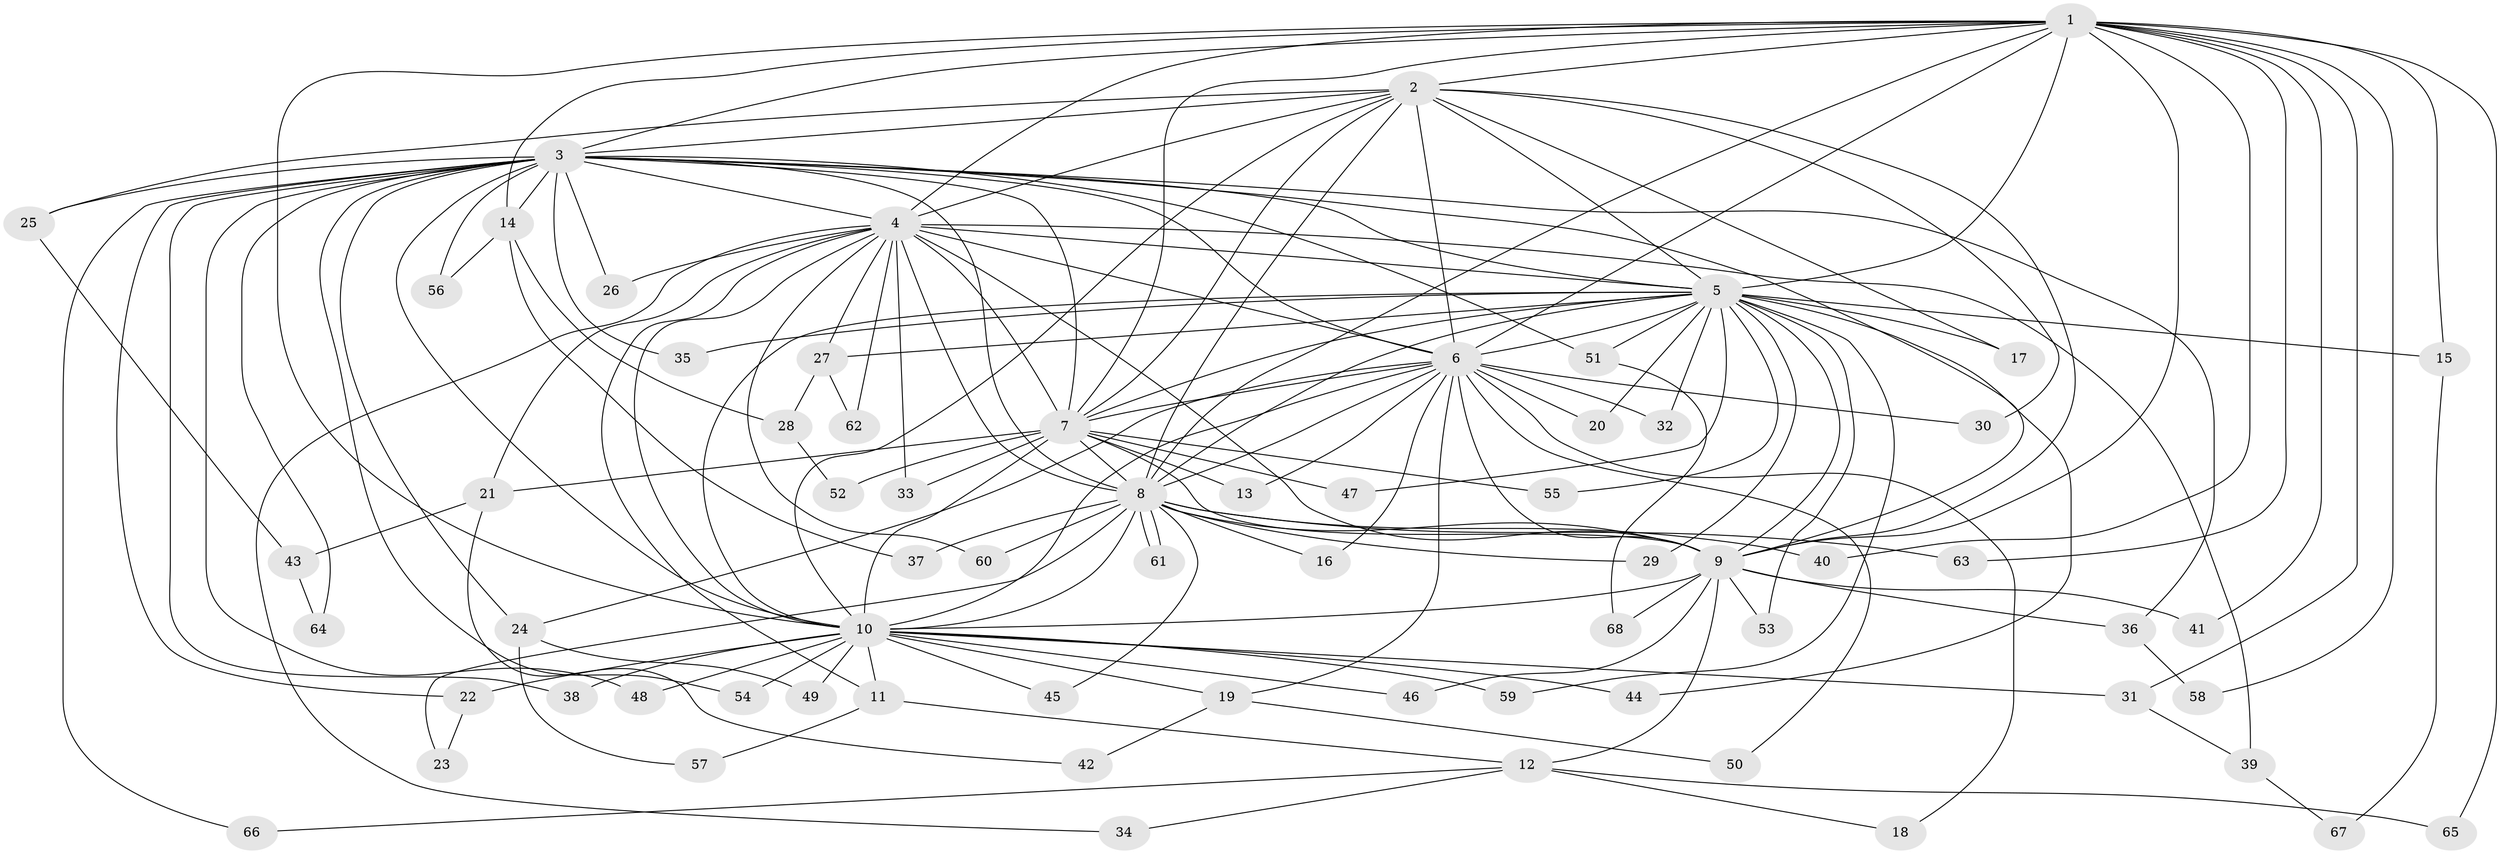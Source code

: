 // coarse degree distribution, {14: 0.037037037037037035, 12: 0.1111111111111111, 17: 0.037037037037037035, 8: 0.037037037037037035, 15: 0.037037037037037035, 10: 0.037037037037037035, 5: 0.037037037037037035, 4: 0.1111111111111111, 3: 0.18518518518518517, 2: 0.2962962962962963, 1: 0.07407407407407407}
// Generated by graph-tools (version 1.1) at 2025/17/03/04/25 18:17:46]
// undirected, 68 vertices, 161 edges
graph export_dot {
graph [start="1"]
  node [color=gray90,style=filled];
  1;
  2;
  3;
  4;
  5;
  6;
  7;
  8;
  9;
  10;
  11;
  12;
  13;
  14;
  15;
  16;
  17;
  18;
  19;
  20;
  21;
  22;
  23;
  24;
  25;
  26;
  27;
  28;
  29;
  30;
  31;
  32;
  33;
  34;
  35;
  36;
  37;
  38;
  39;
  40;
  41;
  42;
  43;
  44;
  45;
  46;
  47;
  48;
  49;
  50;
  51;
  52;
  53;
  54;
  55;
  56;
  57;
  58;
  59;
  60;
  61;
  62;
  63;
  64;
  65;
  66;
  67;
  68;
  1 -- 2;
  1 -- 3;
  1 -- 4;
  1 -- 5;
  1 -- 6;
  1 -- 7;
  1 -- 8;
  1 -- 9;
  1 -- 10;
  1 -- 14;
  1 -- 15;
  1 -- 31;
  1 -- 40;
  1 -- 41;
  1 -- 58;
  1 -- 63;
  1 -- 65;
  2 -- 3;
  2 -- 4;
  2 -- 5;
  2 -- 6;
  2 -- 7;
  2 -- 8;
  2 -- 9;
  2 -- 10;
  2 -- 17;
  2 -- 25;
  2 -- 30;
  3 -- 4;
  3 -- 5;
  3 -- 6;
  3 -- 7;
  3 -- 8;
  3 -- 9;
  3 -- 10;
  3 -- 14;
  3 -- 22;
  3 -- 24;
  3 -- 25;
  3 -- 26;
  3 -- 35;
  3 -- 36;
  3 -- 38;
  3 -- 48;
  3 -- 51;
  3 -- 54;
  3 -- 56;
  3 -- 64;
  3 -- 66;
  4 -- 5;
  4 -- 6;
  4 -- 7;
  4 -- 8;
  4 -- 9;
  4 -- 10;
  4 -- 11;
  4 -- 21;
  4 -- 26;
  4 -- 27;
  4 -- 33;
  4 -- 34;
  4 -- 39;
  4 -- 60;
  4 -- 62;
  5 -- 6;
  5 -- 7;
  5 -- 8;
  5 -- 9;
  5 -- 10;
  5 -- 15;
  5 -- 17;
  5 -- 20;
  5 -- 27;
  5 -- 29;
  5 -- 32;
  5 -- 35;
  5 -- 44;
  5 -- 47;
  5 -- 51;
  5 -- 53;
  5 -- 55;
  5 -- 59;
  6 -- 7;
  6 -- 8;
  6 -- 9;
  6 -- 10;
  6 -- 13;
  6 -- 16;
  6 -- 18;
  6 -- 19;
  6 -- 20;
  6 -- 24;
  6 -- 30;
  6 -- 32;
  6 -- 50;
  7 -- 8;
  7 -- 9;
  7 -- 10;
  7 -- 13;
  7 -- 21;
  7 -- 33;
  7 -- 47;
  7 -- 52;
  7 -- 55;
  8 -- 9;
  8 -- 10;
  8 -- 16;
  8 -- 23;
  8 -- 29;
  8 -- 37;
  8 -- 40;
  8 -- 45;
  8 -- 60;
  8 -- 61;
  8 -- 61;
  8 -- 63;
  9 -- 10;
  9 -- 12;
  9 -- 36;
  9 -- 41;
  9 -- 46;
  9 -- 53;
  9 -- 68;
  10 -- 11;
  10 -- 19;
  10 -- 22;
  10 -- 31;
  10 -- 38;
  10 -- 44;
  10 -- 45;
  10 -- 46;
  10 -- 48;
  10 -- 49;
  10 -- 54;
  10 -- 59;
  11 -- 12;
  11 -- 57;
  12 -- 18;
  12 -- 34;
  12 -- 65;
  12 -- 66;
  14 -- 28;
  14 -- 37;
  14 -- 56;
  15 -- 67;
  19 -- 42;
  19 -- 50;
  21 -- 42;
  21 -- 43;
  22 -- 23;
  24 -- 49;
  24 -- 57;
  25 -- 43;
  27 -- 28;
  27 -- 62;
  28 -- 52;
  31 -- 39;
  36 -- 58;
  39 -- 67;
  43 -- 64;
  51 -- 68;
}
